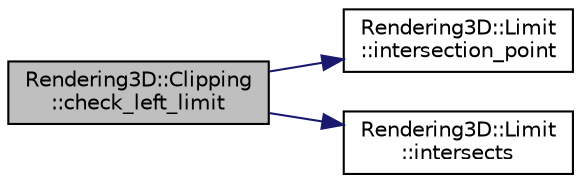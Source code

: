 digraph "Rendering3D::Clipping::check_left_limit"
{
 // LATEX_PDF_SIZE
  edge [fontname="Helvetica",fontsize="10",labelfontname="Helvetica",labelfontsize="10"];
  node [fontname="Helvetica",fontsize="10",shape=record];
  rankdir="LR";
  Node1 [label="Rendering3D::Clipping\l::check_left_limit",height=0.2,width=0.4,color="black", fillcolor="grey75", style="filled", fontcolor="black",tooltip="Clip by left limit."];
  Node1 -> Node2 [color="midnightblue",fontsize="10",style="solid",fontname="Helvetica"];
  Node2 [label="Rendering3D::Limit\l::intersection_point",height=0.2,width=0.4,color="black", fillcolor="white", style="filled",URL="$struct_rendering3_d_1_1_limit.html#a17357ffb7febf19d89ec2a3f7f9a1522",tooltip="Calculates the intersection point between a given line and the limit."];
  Node1 -> Node3 [color="midnightblue",fontsize="10",style="solid",fontname="Helvetica"];
  Node3 [label="Rendering3D::Limit\l::intersects",height=0.2,width=0.4,color="black", fillcolor="white", style="filled",URL="$struct_rendering3_d_1_1_limit.html#a10e8487267a5f8dd0174905210fae66f",tooltip="Calculates if a rect line described by the given points intersects this limit."];
}
